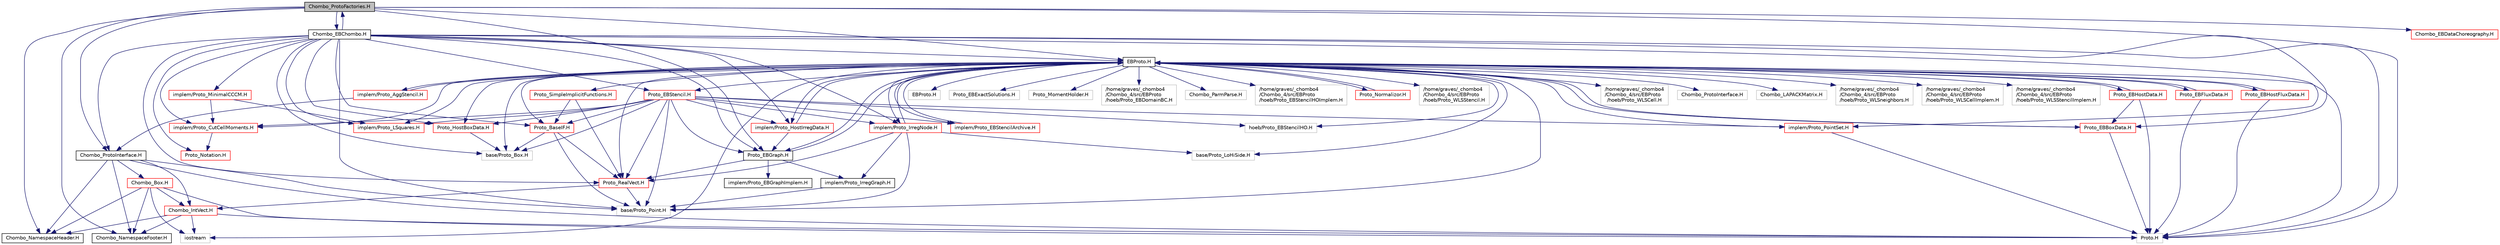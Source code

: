 digraph "Chombo_ProtoFactories.H"
{
  edge [fontname="Helvetica",fontsize="10",labelfontname="Helvetica",labelfontsize="10"];
  node [fontname="Helvetica",fontsize="10",shape=record];
  Node0 [label="Chombo_ProtoFactories.H",height=0.2,width=0.4,color="black", fillcolor="grey75", style="filled", fontcolor="black"];
  Node0 -> Node1 [color="midnightblue",fontsize="10",style="solid",fontname="Helvetica"];
  Node1 [label="Proto.H",height=0.2,width=0.4,color="grey75", fillcolor="white", style="filled"];
  Node0 -> Node2 [color="midnightblue",fontsize="10",style="solid",fontname="Helvetica"];
  Node2 [label="EBProto.H",height=0.2,width=0.4,color="black", fillcolor="white", style="filled",URL="$EBProto_8H.html"];
  Node2 -> Node1 [color="midnightblue",fontsize="10",style="solid",fontname="Helvetica"];
  Node2 -> Node3 [color="midnightblue",fontsize="10",style="solid",fontname="Helvetica"];
  Node3 [label="base/Proto_LoHiSide.H",height=0.2,width=0.4,color="grey75", fillcolor="white", style="filled"];
  Node2 -> Node4 [color="midnightblue",fontsize="10",style="solid",fontname="Helvetica"];
  Node4 [label="implem/Proto_PointSet.H",height=0.2,width=0.4,color="red", fillcolor="white", style="filled",URL="$Proto__PointSet_8H.html"];
  Node4 -> Node1 [color="midnightblue",fontsize="10",style="solid",fontname="Helvetica"];
  Node2 -> Node7 [color="midnightblue",fontsize="10",style="solid",fontname="Helvetica"];
  Node7 [label="Proto_HostBoxData.H",height=0.2,width=0.4,color="red", fillcolor="white", style="filled",URL="$Proto__HostBoxData_8H.html"];
  Node7 -> Node8 [color="midnightblue",fontsize="10",style="solid",fontname="Helvetica"];
  Node8 [label="base/Proto_Box.H",height=0.2,width=0.4,color="grey75", fillcolor="white", style="filled"];
  Node2 -> Node17 [color="midnightblue",fontsize="10",style="solid",fontname="Helvetica"];
  Node17 [label="implem/Proto_HostIrregData.H",height=0.2,width=0.4,color="red", fillcolor="white", style="filled",URL="$Proto__HostIrregData_8H.html"];
  Node17 -> Node19 [color="midnightblue",fontsize="10",style="solid",fontname="Helvetica"];
  Node19 [label="Proto_EBGraph.H",height=0.2,width=0.4,color="black", fillcolor="white", style="filled",URL="$Proto__EBGraph_8H.html"];
  Node19 -> Node20 [color="midnightblue",fontsize="10",style="solid",fontname="Helvetica"];
  Node20 [label="implem/Proto_IrregGraph.H",height=0.2,width=0.4,color="black", fillcolor="white", style="filled",URL="$Proto__IrregGraph_8H.html"];
  Node20 -> Node21 [color="midnightblue",fontsize="10",style="solid",fontname="Helvetica"];
  Node21 [label="base/Proto_Point.H",height=0.2,width=0.4,color="grey75", fillcolor="white", style="filled"];
  Node19 -> Node2 [color="midnightblue",fontsize="10",style="solid",fontname="Helvetica"];
  Node19 -> Node22 [color="midnightblue",fontsize="10",style="solid",fontname="Helvetica"];
  Node22 [label="Proto_RealVect.H",height=0.2,width=0.4,color="red", fillcolor="white", style="filled",URL="$Proto__RealVect_8H.html"];
  Node22 -> Node21 [color="midnightblue",fontsize="10",style="solid",fontname="Helvetica"];
  Node22 -> Node26 [color="midnightblue",fontsize="10",style="solid",fontname="Helvetica"];
  Node26 [label="Chombo_IntVect.H",height=0.2,width=0.4,color="red", fillcolor="white", style="filled",URL="$Chombo__IntVect_8H.html"];
  Node26 -> Node10 [color="midnightblue",fontsize="10",style="solid",fontname="Helvetica"];
  Node10 [label="iostream",height=0.2,width=0.4,color="grey75", fillcolor="white", style="filled"];
  Node26 -> Node1 [color="midnightblue",fontsize="10",style="solid",fontname="Helvetica"];
  Node26 -> Node29 [color="midnightblue",fontsize="10",style="solid",fontname="Helvetica"];
  Node29 [label="Chombo_NamespaceHeader.H",height=0.2,width=0.4,color="black", fillcolor="white", style="filled",URL="$Chombo__NamespaceHeader_8H.html"];
  Node26 -> Node30 [color="midnightblue",fontsize="10",style="solid",fontname="Helvetica"];
  Node30 [label="Chombo_NamespaceFooter.H",height=0.2,width=0.4,color="black", fillcolor="white", style="filled",URL="$Chombo__NamespaceFooter_8H.html"];
  Node19 -> Node45 [color="midnightblue",fontsize="10",style="solid",fontname="Helvetica"];
  Node45 [label="implem/Proto_EBGraphImplem.H",height=0.2,width=0.4,color="black", fillcolor="white", style="filled",URL="$Proto__EBGraphImplem_8H.html"];
  Node17 -> Node2 [color="midnightblue",fontsize="10",style="solid",fontname="Helvetica"];
  Node2 -> Node50 [color="midnightblue",fontsize="10",style="solid",fontname="Helvetica"];
  Node50 [label="implem/Proto_IrregNode.H",height=0.2,width=0.4,color="red", fillcolor="white", style="filled",URL="$Proto__IrregNode_8H.html"];
  Node50 -> Node21 [color="midnightblue",fontsize="10",style="solid",fontname="Helvetica"];
  Node50 -> Node22 [color="midnightblue",fontsize="10",style="solid",fontname="Helvetica"];
  Node50 -> Node3 [color="midnightblue",fontsize="10",style="solid",fontname="Helvetica"];
  Node50 -> Node2 [color="midnightblue",fontsize="10",style="solid",fontname="Helvetica"];
  Node50 -> Node20 [color="midnightblue",fontsize="10",style="solid",fontname="Helvetica"];
  Node2 -> Node19 [color="midnightblue",fontsize="10",style="solid",fontname="Helvetica"];
  Node2 -> Node57 [color="midnightblue",fontsize="10",style="solid",fontname="Helvetica"];
  Node57 [label="Proto_EBBoxData.H",height=0.2,width=0.4,color="red", fillcolor="white", style="filled",URL="$Proto__EBBoxData_8H.html"];
  Node57 -> Node1 [color="midnightblue",fontsize="10",style="solid",fontname="Helvetica"];
  Node57 -> Node2 [color="midnightblue",fontsize="10",style="solid",fontname="Helvetica"];
  Node2 -> Node59 [color="midnightblue",fontsize="10",style="solid",fontname="Helvetica"];
  Node59 [label="Proto_EBFluxData.H",height=0.2,width=0.4,color="red", fillcolor="white", style="filled",URL="$Proto__EBFluxData_8H.html"];
  Node59 -> Node1 [color="midnightblue",fontsize="10",style="solid",fontname="Helvetica"];
  Node59 -> Node2 [color="midnightblue",fontsize="10",style="solid",fontname="Helvetica"];
  Node2 -> Node60 [color="midnightblue",fontsize="10",style="solid",fontname="Helvetica"];
  Node60 [label="implem/Proto_AggStencil.H",height=0.2,width=0.4,color="red", fillcolor="white", style="filled",URL="$Proto__AggStencil_8H.html"];
  Node60 -> Node61 [color="midnightblue",fontsize="10",style="solid",fontname="Helvetica"];
  Node61 [label="Chombo_ProtoInterface.H",height=0.2,width=0.4,color="black", fillcolor="white", style="filled",URL="$Chombo__ProtoInterface_8H.html"];
  Node61 -> Node1 [color="midnightblue",fontsize="10",style="solid",fontname="Helvetica"];
  Node61 -> Node26 [color="midnightblue",fontsize="10",style="solid",fontname="Helvetica"];
  Node61 -> Node62 [color="midnightblue",fontsize="10",style="solid",fontname="Helvetica"];
  Node62 [label="Chombo_Box.H",height=0.2,width=0.4,color="red", fillcolor="white", style="filled",URL="$Chombo__Box_8H.html"];
  Node62 -> Node10 [color="midnightblue",fontsize="10",style="solid",fontname="Helvetica"];
  Node62 -> Node26 [color="midnightblue",fontsize="10",style="solid",fontname="Helvetica"];
  Node62 -> Node29 [color="midnightblue",fontsize="10",style="solid",fontname="Helvetica"];
  Node62 -> Node1 [color="midnightblue",fontsize="10",style="solid",fontname="Helvetica"];
  Node62 -> Node30 [color="midnightblue",fontsize="10",style="solid",fontname="Helvetica"];
  Node61 -> Node21 [color="midnightblue",fontsize="10",style="solid",fontname="Helvetica"];
  Node61 -> Node29 [color="midnightblue",fontsize="10",style="solid",fontname="Helvetica"];
  Node61 -> Node30 [color="midnightblue",fontsize="10",style="solid",fontname="Helvetica"];
  Node60 -> Node2 [color="midnightblue",fontsize="10",style="solid",fontname="Helvetica"];
  Node2 -> Node65 [color="midnightblue",fontsize="10",style="solid",fontname="Helvetica"];
  Node65 [label="Proto_EBStencil.H",height=0.2,width=0.4,color="red", fillcolor="white", style="filled",URL="$Proto__EBStencil_8H.html"];
  Node65 -> Node22 [color="midnightblue",fontsize="10",style="solid",fontname="Helvetica"];
  Node65 -> Node8 [color="midnightblue",fontsize="10",style="solid",fontname="Helvetica"];
  Node65 -> Node21 [color="midnightblue",fontsize="10",style="solid",fontname="Helvetica"];
  Node65 -> Node66 [color="midnightblue",fontsize="10",style="solid",fontname="Helvetica"];
  Node66 [label="implem/Proto_LSquares.H",height=0.2,width=0.4,color="red", fillcolor="white", style="filled",URL="$Proto__LSquares_8H.html"];
  Node65 -> Node68 [color="midnightblue",fontsize="10",style="solid",fontname="Helvetica"];
  Node68 [label="Proto_BaseIF.H",height=0.2,width=0.4,color="red", fillcolor="white", style="filled",URL="$Proto__BaseIF_8H.html"];
  Node68 -> Node22 [color="midnightblue",fontsize="10",style="solid",fontname="Helvetica"];
  Node68 -> Node21 [color="midnightblue",fontsize="10",style="solid",fontname="Helvetica"];
  Node68 -> Node8 [color="midnightblue",fontsize="10",style="solid",fontname="Helvetica"];
  Node65 -> Node50 [color="midnightblue",fontsize="10",style="solid",fontname="Helvetica"];
  Node65 -> Node69 [color="midnightblue",fontsize="10",style="solid",fontname="Helvetica"];
  Node69 [label="implem/Proto_CutCellMoments.H",height=0.2,width=0.4,color="red", fillcolor="white", style="filled",URL="$Proto__CutCellMoments_8H.html"];
  Node69 -> Node72 [color="midnightblue",fontsize="10",style="solid",fontname="Helvetica"];
  Node72 [label="Proto_Notation.H",height=0.2,width=0.4,color="red", fillcolor="white", style="filled",URL="$Proto__Notation_8H.html"];
  Node65 -> Node7 [color="midnightblue",fontsize="10",style="solid",fontname="Helvetica"];
  Node65 -> Node17 [color="midnightblue",fontsize="10",style="solid",fontname="Helvetica"];
  Node65 -> Node4 [color="midnightblue",fontsize="10",style="solid",fontname="Helvetica"];
  Node65 -> Node19 [color="midnightblue",fontsize="10",style="solid",fontname="Helvetica"];
  Node65 -> Node84 [color="midnightblue",fontsize="10",style="solid",fontname="Helvetica"];
  Node84 [label="implem/Proto_EBStencilArchive.H",height=0.2,width=0.4,color="red", fillcolor="white", style="filled",URL="$Proto__EBStencilArchive_8H.html"];
  Node84 -> Node2 [color="midnightblue",fontsize="10",style="solid",fontname="Helvetica"];
  Node65 -> Node90 [color="midnightblue",fontsize="10",style="solid",fontname="Helvetica"];
  Node90 [label="hoeb/Proto_EBStencilHO.H",height=0.2,width=0.4,color="grey75", fillcolor="white", style="filled"];
  Node2 -> Node93 [color="midnightblue",fontsize="10",style="solid",fontname="Helvetica"];
  Node93 [label="EBProto.H",height=0.2,width=0.4,color="grey75", fillcolor="white", style="filled"];
  Node2 -> Node94 [color="midnightblue",fontsize="10",style="solid",fontname="Helvetica"];
  Node94 [label="Proto_EBExactSolutions.H",height=0.2,width=0.4,color="grey75", fillcolor="white", style="filled"];
  Node2 -> Node95 [color="midnightblue",fontsize="10",style="solid",fontname="Helvetica"];
  Node95 [label="Proto_MomentHolder.H",height=0.2,width=0.4,color="grey75", fillcolor="white", style="filled"];
  Node2 -> Node96 [color="midnightblue",fontsize="10",style="solid",fontname="Helvetica"];
  Node96 [label="/home/graves/_chombo4\l/Chombo_4/src/EBProto\l/hoeb/Proto_EBDomainBC.H",height=0.2,width=0.4,color="grey75", fillcolor="white", style="filled"];
  Node2 -> Node10 [color="midnightblue",fontsize="10",style="solid",fontname="Helvetica"];
  Node2 -> Node97 [color="midnightblue",fontsize="10",style="solid",fontname="Helvetica"];
  Node97 [label="Chombo_ParmParse.H",height=0.2,width=0.4,color="grey75", fillcolor="white", style="filled"];
  Node2 -> Node98 [color="midnightblue",fontsize="10",style="solid",fontname="Helvetica"];
  Node98 [label="/home/graves/_chombo4\l/Chombo_4/src/EBProto\l/hoeb/Proto_EBStencilHOImplem.H",height=0.2,width=0.4,color="grey75", fillcolor="white", style="filled"];
  Node2 -> Node86 [color="midnightblue",fontsize="10",style="solid",fontname="Helvetica"];
  Node86 [label="Proto_Normalizor.H",height=0.2,width=0.4,color="red", fillcolor="white", style="filled",URL="$Proto__Normalizor_8H.html"];
  Node86 -> Node2 [color="midnightblue",fontsize="10",style="solid",fontname="Helvetica"];
  Node2 -> Node99 [color="midnightblue",fontsize="10",style="solid",fontname="Helvetica"];
  Node99 [label="/home/graves/_chombo4\l/Chombo_4/src/EBProto\l/hoeb/Proto_WLSStencil.H",height=0.2,width=0.4,color="grey75", fillcolor="white", style="filled"];
  Node2 -> Node100 [color="midnightblue",fontsize="10",style="solid",fontname="Helvetica"];
  Node100 [label="/home/graves/_chombo4\l/Chombo_4/src/EBProto\l/hoeb/Proto_WLSCell.H",height=0.2,width=0.4,color="grey75", fillcolor="white", style="filled"];
  Node2 -> Node101 [color="midnightblue",fontsize="10",style="solid",fontname="Helvetica"];
  Node101 [label="Chombo_ProtoInterface.H",height=0.2,width=0.4,color="grey75", fillcolor="white", style="filled"];
  Node2 -> Node102 [color="midnightblue",fontsize="10",style="solid",fontname="Helvetica"];
  Node102 [label="Chombo_LAPACKMatrix.H",height=0.2,width=0.4,color="grey75", fillcolor="white", style="filled"];
  Node2 -> Node103 [color="midnightblue",fontsize="10",style="solid",fontname="Helvetica"];
  Node103 [label="/home/graves/_chombo4\l/Chombo_4/src/EBProto\l/hoeb/Proto_WLSneighbors.H",height=0.2,width=0.4,color="grey75", fillcolor="white", style="filled"];
  Node2 -> Node104 [color="midnightblue",fontsize="10",style="solid",fontname="Helvetica"];
  Node104 [label="/home/graves/_chombo4\l/Chombo_4/src/EBProto\l/hoeb/Proto_WLSCellImplem.H",height=0.2,width=0.4,color="grey75", fillcolor="white", style="filled"];
  Node2 -> Node105 [color="midnightblue",fontsize="10",style="solid",fontname="Helvetica"];
  Node105 [label="/home/graves/_chombo4\l/Chombo_4/src/EBProto\l/hoeb/Proto_WLSStencilImplem.H",height=0.2,width=0.4,color="grey75", fillcolor="white", style="filled"];
  Node2 -> Node84 [color="midnightblue",fontsize="10",style="solid",fontname="Helvetica"];
  Node2 -> Node106 [color="midnightblue",fontsize="10",style="solid",fontname="Helvetica"];
  Node106 [label="Proto_SimpleImplicitFunctions.H",height=0.2,width=0.4,color="red", fillcolor="white", style="filled",URL="$Proto__SimpleImplicitFunctions_8H.html"];
  Node106 -> Node22 [color="midnightblue",fontsize="10",style="solid",fontname="Helvetica"];
  Node106 -> Node68 [color="midnightblue",fontsize="10",style="solid",fontname="Helvetica"];
  Node2 -> Node22 [color="midnightblue",fontsize="10",style="solid",fontname="Helvetica"];
  Node2 -> Node8 [color="midnightblue",fontsize="10",style="solid",fontname="Helvetica"];
  Node2 -> Node21 [color="midnightblue",fontsize="10",style="solid",fontname="Helvetica"];
  Node2 -> Node66 [color="midnightblue",fontsize="10",style="solid",fontname="Helvetica"];
  Node2 -> Node68 [color="midnightblue",fontsize="10",style="solid",fontname="Helvetica"];
  Node2 -> Node69 [color="midnightblue",fontsize="10",style="solid",fontname="Helvetica"];
  Node2 -> Node92 [color="midnightblue",fontsize="10",style="solid",fontname="Helvetica"];
  Node92 [label="Proto_EBHostData.H",height=0.2,width=0.4,color="red", fillcolor="white", style="filled",URL="$Proto__EBHostData_8H.html"];
  Node92 -> Node1 [color="midnightblue",fontsize="10",style="solid",fontname="Helvetica"];
  Node92 -> Node2 [color="midnightblue",fontsize="10",style="solid",fontname="Helvetica"];
  Node92 -> Node57 [color="midnightblue",fontsize="10",style="solid",fontname="Helvetica"];
  Node2 -> Node107 [color="midnightblue",fontsize="10",style="solid",fontname="Helvetica"];
  Node107 [label="Proto_EBHostFluxData.H",height=0.2,width=0.4,color="red", fillcolor="white", style="filled",URL="$Proto__EBHostFluxData_8H.html"];
  Node107 -> Node1 [color="midnightblue",fontsize="10",style="solid",fontname="Helvetica"];
  Node107 -> Node2 [color="midnightblue",fontsize="10",style="solid",fontname="Helvetica"];
  Node2 -> Node90 [color="midnightblue",fontsize="10",style="solid",fontname="Helvetica"];
  Node0 -> Node19 [color="midnightblue",fontsize="10",style="solid",fontname="Helvetica"];
  Node0 -> Node108 [color="midnightblue",fontsize="10",style="solid",fontname="Helvetica"];
  Node108 [label="Chombo_EBChombo.H",height=0.2,width=0.4,color="black", fillcolor="white", style="filled",URL="$Chombo__EBChombo_8H.html"];
  Node108 -> Node1 [color="midnightblue",fontsize="10",style="solid",fontname="Helvetica"];
  Node108 -> Node2 [color="midnightblue",fontsize="10",style="solid",fontname="Helvetica"];
  Node108 -> Node19 [color="midnightblue",fontsize="10",style="solid",fontname="Helvetica"];
  Node108 -> Node72 [color="midnightblue",fontsize="10",style="solid",fontname="Helvetica"];
  Node108 -> Node61 [color="midnightblue",fontsize="10",style="solid",fontname="Helvetica"];
  Node108 -> Node0 [color="midnightblue",fontsize="10",style="solid",fontname="Helvetica"];
  Node108 -> Node22 [color="midnightblue",fontsize="10",style="solid",fontname="Helvetica"];
  Node108 -> Node8 [color="midnightblue",fontsize="10",style="solid",fontname="Helvetica"];
  Node108 -> Node21 [color="midnightblue",fontsize="10",style="solid",fontname="Helvetica"];
  Node108 -> Node66 [color="midnightblue",fontsize="10",style="solid",fontname="Helvetica"];
  Node108 -> Node68 [color="midnightblue",fontsize="10",style="solid",fontname="Helvetica"];
  Node108 -> Node50 [color="midnightblue",fontsize="10",style="solid",fontname="Helvetica"];
  Node108 -> Node69 [color="midnightblue",fontsize="10",style="solid",fontname="Helvetica"];
  Node108 -> Node7 [color="midnightblue",fontsize="10",style="solid",fontname="Helvetica"];
  Node108 -> Node17 [color="midnightblue",fontsize="10",style="solid",fontname="Helvetica"];
  Node108 -> Node4 [color="midnightblue",fontsize="10",style="solid",fontname="Helvetica"];
  Node108 -> Node65 [color="midnightblue",fontsize="10",style="solid",fontname="Helvetica"];
  Node108 -> Node57 [color="midnightblue",fontsize="10",style="solid",fontname="Helvetica"];
  Node108 -> Node109 [color="midnightblue",fontsize="10",style="solid",fontname="Helvetica"];
  Node109 [label="implem/Proto_MinimalCCCM.H",height=0.2,width=0.4,color="red", fillcolor="white", style="filled",URL="$Proto__MinimalCCCM_8H.html"];
  Node109 -> Node66 [color="midnightblue",fontsize="10",style="solid",fontname="Helvetica"];
  Node109 -> Node69 [color="midnightblue",fontsize="10",style="solid",fontname="Helvetica"];
  Node0 -> Node61 [color="midnightblue",fontsize="10",style="solid",fontname="Helvetica"];
  Node0 -> Node111 [color="midnightblue",fontsize="10",style="solid",fontname="Helvetica"];
  Node111 [label="Chombo_EBDataChoreography.H",height=0.2,width=0.4,color="red", fillcolor="white", style="filled",URL="$Chombo__EBDataChoreography_8H.html"];
  Node0 -> Node29 [color="midnightblue",fontsize="10",style="solid",fontname="Helvetica"];
  Node0 -> Node30 [color="midnightblue",fontsize="10",style="solid",fontname="Helvetica"];
}
